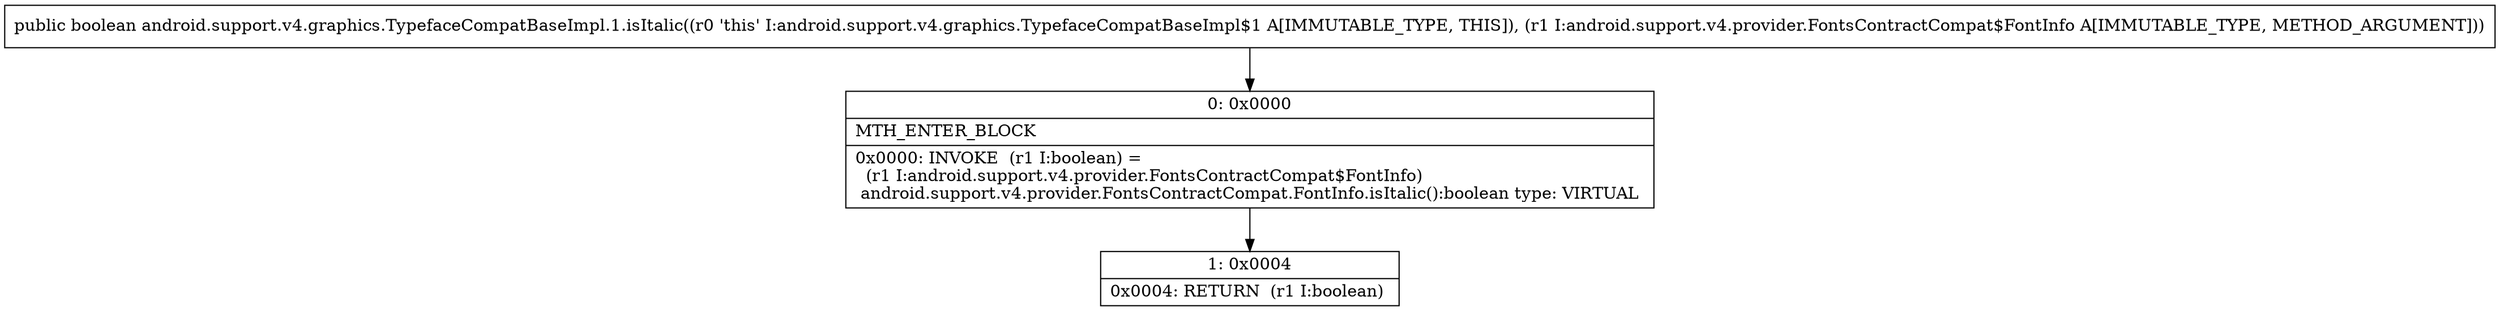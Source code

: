 digraph "CFG forandroid.support.v4.graphics.TypefaceCompatBaseImpl.1.isItalic(Landroid\/support\/v4\/provider\/FontsContractCompat$FontInfo;)Z" {
Node_0 [shape=record,label="{0\:\ 0x0000|MTH_ENTER_BLOCK\l|0x0000: INVOKE  (r1 I:boolean) = \l  (r1 I:android.support.v4.provider.FontsContractCompat$FontInfo)\l android.support.v4.provider.FontsContractCompat.FontInfo.isItalic():boolean type: VIRTUAL \l}"];
Node_1 [shape=record,label="{1\:\ 0x0004|0x0004: RETURN  (r1 I:boolean) \l}"];
MethodNode[shape=record,label="{public boolean android.support.v4.graphics.TypefaceCompatBaseImpl.1.isItalic((r0 'this' I:android.support.v4.graphics.TypefaceCompatBaseImpl$1 A[IMMUTABLE_TYPE, THIS]), (r1 I:android.support.v4.provider.FontsContractCompat$FontInfo A[IMMUTABLE_TYPE, METHOD_ARGUMENT])) }"];
MethodNode -> Node_0;
Node_0 -> Node_1;
}

